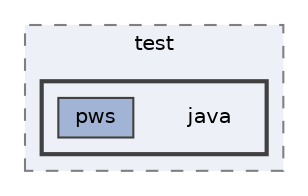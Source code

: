 digraph "src/test/java"
{
 // LATEX_PDF_SIZE
  bgcolor="transparent";
  edge [fontname=Helvetica,fontsize=10,labelfontname=Helvetica,labelfontsize=10];
  node [fontname=Helvetica,fontsize=10,shape=box,height=0.2,width=0.4];
  compound=true
  subgraph clusterdir_120ed4da3e3217b1e7fc0b4f48568e79 {
    graph [ bgcolor="#edf0f7", pencolor="grey50", label="test", fontname=Helvetica,fontsize=10 style="filled,dashed", URL="dir_120ed4da3e3217b1e7fc0b4f48568e79.html",tooltip=""]
  subgraph clusterdir_97debbc39e3b917fca663601bb2b0709 {
    graph [ bgcolor="#edf0f7", pencolor="grey25", label="", fontname=Helvetica,fontsize=10 style="filled,bold", URL="dir_97debbc39e3b917fca663601bb2b0709.html",tooltip=""]
    dir_97debbc39e3b917fca663601bb2b0709 [shape=plaintext, label="java"];
  dir_b95f61108cd16a4734a50b01ce48d2f0 [label="pws", fillcolor="#a2b4d6", color="grey25", style="filled", URL="dir_b95f61108cd16a4734a50b01ce48d2f0.html",tooltip=""];
  }
  }
}
